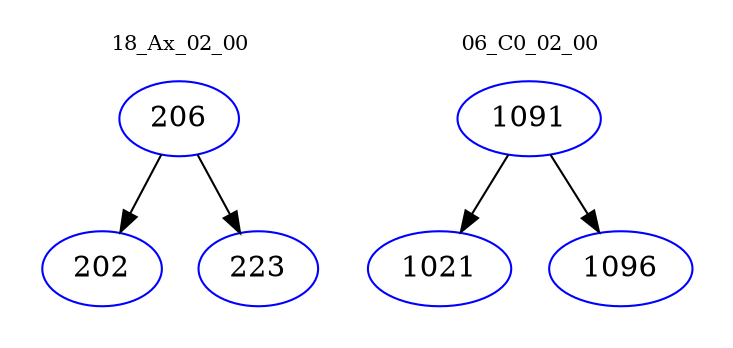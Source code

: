 digraph{
subgraph cluster_0 {
color = white
label = "18_Ax_02_00";
fontsize=10;
T0_206 [label="206", color="blue"]
T0_206 -> T0_202 [color="black"]
T0_202 [label="202", color="blue"]
T0_206 -> T0_223 [color="black"]
T0_223 [label="223", color="blue"]
}
subgraph cluster_1 {
color = white
label = "06_C0_02_00";
fontsize=10;
T1_1091 [label="1091", color="blue"]
T1_1091 -> T1_1021 [color="black"]
T1_1021 [label="1021", color="blue"]
T1_1091 -> T1_1096 [color="black"]
T1_1096 [label="1096", color="blue"]
}
}
